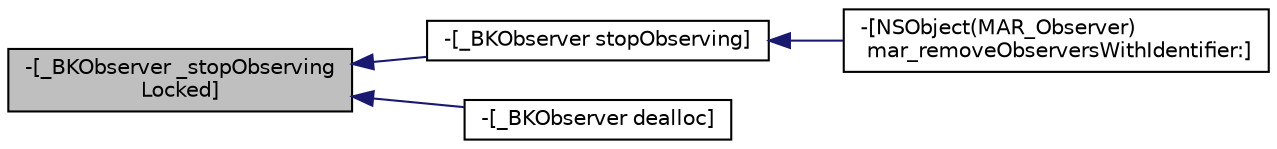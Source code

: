 digraph "-[_BKObserver _stopObservingLocked]"
{
  edge [fontname="Helvetica",fontsize="10",labelfontname="Helvetica",labelfontsize="10"];
  node [fontname="Helvetica",fontsize="10",shape=record];
  rankdir="LR";
  Node1 [label="-[_BKObserver _stopObserving\lLocked]",height=0.2,width=0.4,color="black", fillcolor="grey75", style="filled", fontcolor="black"];
  Node1 -> Node2 [dir="back",color="midnightblue",fontsize="10",style="solid",fontname="Helvetica"];
  Node2 [label="-[_BKObserver stopObserving]",height=0.2,width=0.4,color="black", fillcolor="white", style="filled",URL="$interface___b_k_observer.html#a4a13949775b74ed4b82800c379f4252a"];
  Node2 -> Node3 [dir="back",color="midnightblue",fontsize="10",style="solid",fontname="Helvetica"];
  Node3 [label="-[NSObject(MAR_Observer)\l mar_removeObserversWithIdentifier:]",height=0.2,width=0.4,color="black", fillcolor="white", style="filled",URL="$category_n_s_object_07_m_a_r___observer_08.html#aab88fd3fc6d1476c5bde5f68caefe557"];
  Node1 -> Node4 [dir="back",color="midnightblue",fontsize="10",style="solid",fontname="Helvetica"];
  Node4 [label="-[_BKObserver dealloc]",height=0.2,width=0.4,color="black", fillcolor="white", style="filled",URL="$interface___b_k_observer.html#a6315f95e1f354c2c70058ee926042538"];
}
